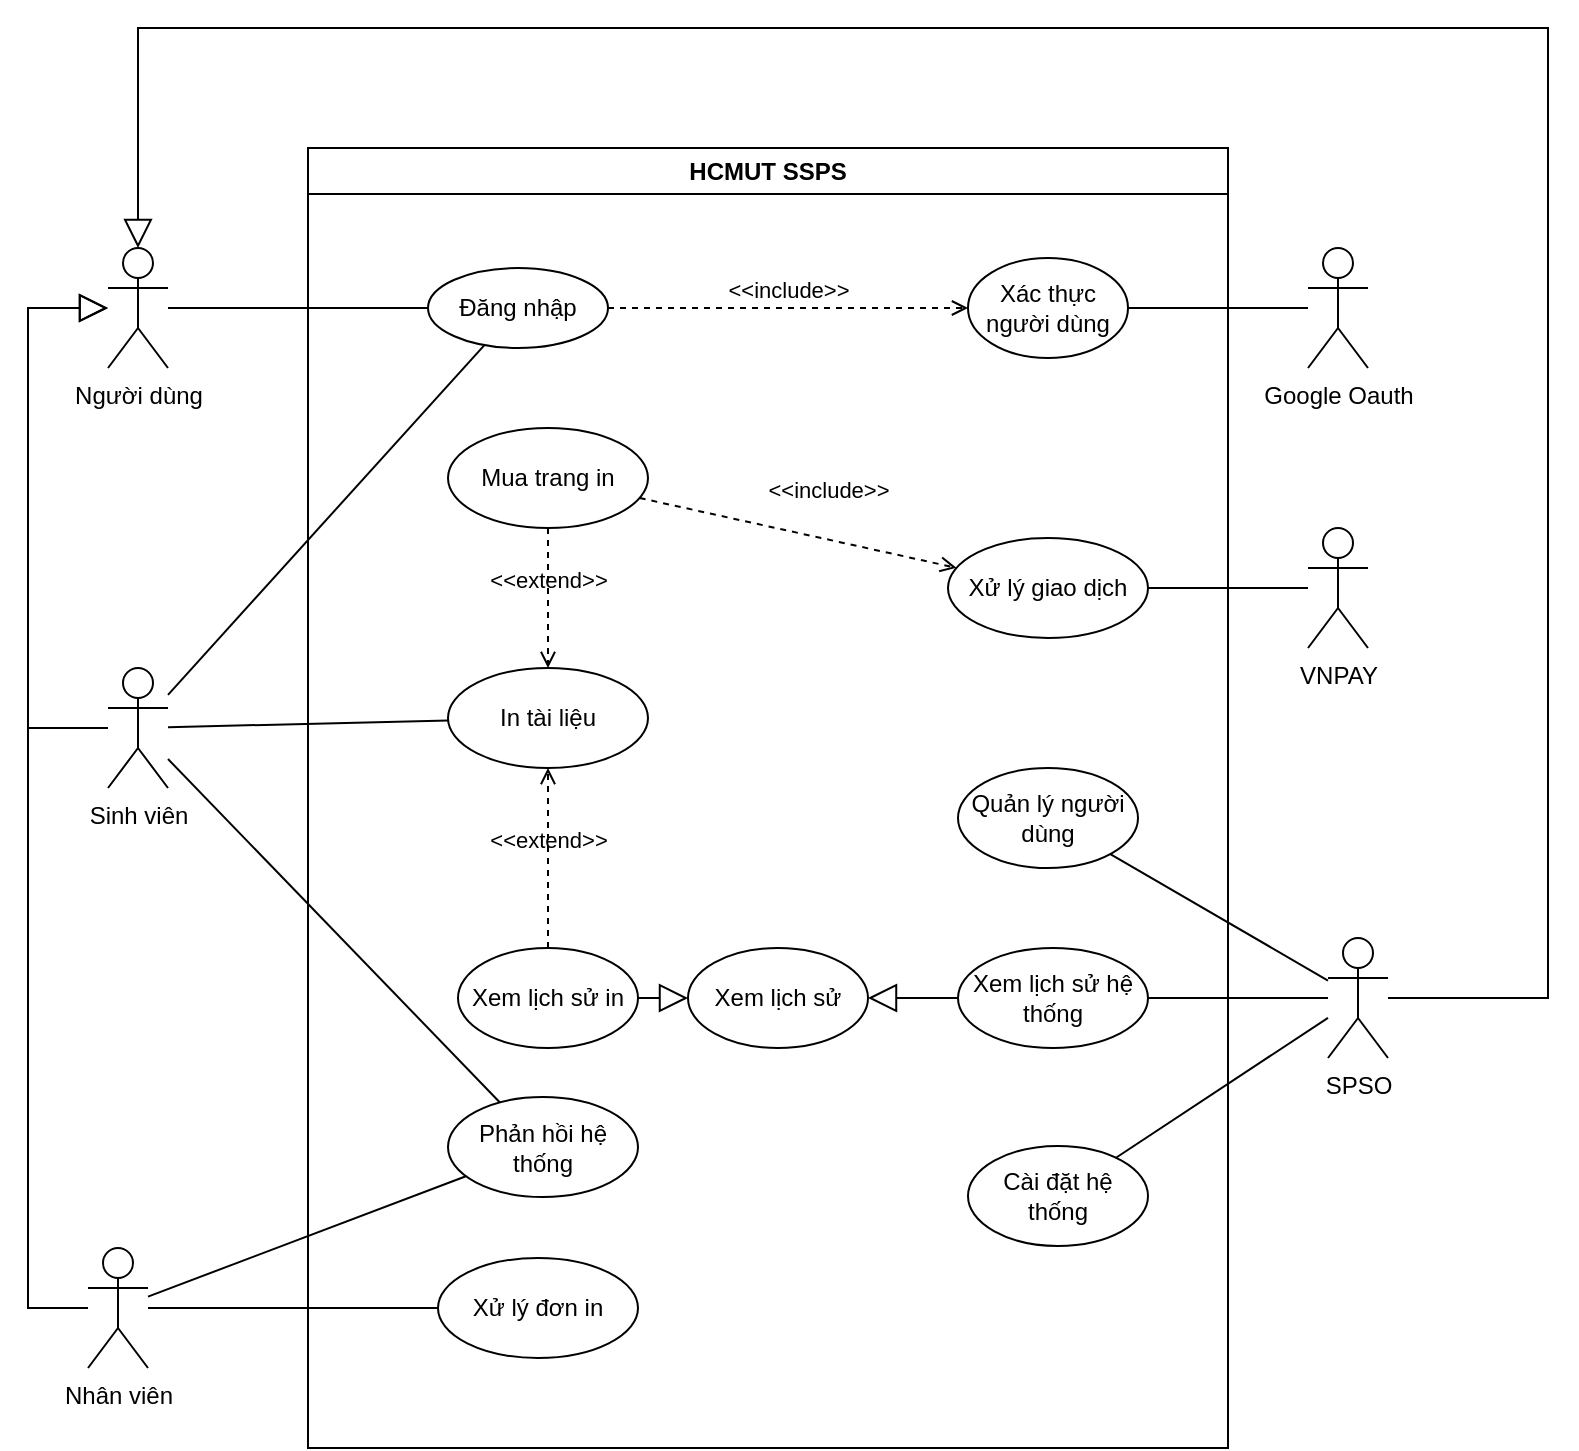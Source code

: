 <mxfile version="24.8.9">
  <diagram name="Page-1" id="cHhaSUjg56VN5WlgCcTV">
    <mxGraphModel dx="1375" dy="2207" grid="1" gridSize="10" guides="1" tooltips="1" connect="1" arrows="1" fold="1" page="1" pageScale="1" pageWidth="827" pageHeight="1169" math="0" shadow="0">
      <root>
        <mxCell id="0" />
        <mxCell id="1" parent="0" />
        <mxCell id="27C8LPdTp-JJJdX5_l5X-1" value="HCMUT SSPS" style="swimlane;whiteSpace=wrap;html=1;" vertex="1" parent="1">
          <mxGeometry x="180" y="60" width="460" height="650" as="geometry" />
        </mxCell>
        <mxCell id="27C8LPdTp-JJJdX5_l5X-5" value="Đăng nhập" style="ellipse;whiteSpace=wrap;html=1;" vertex="1" parent="27C8LPdTp-JJJdX5_l5X-1">
          <mxGeometry x="60" y="60" width="90" height="40" as="geometry" />
        </mxCell>
        <mxCell id="27C8LPdTp-JJJdX5_l5X-6" value="Xác thực người dùng" style="ellipse;whiteSpace=wrap;html=1;" vertex="1" parent="27C8LPdTp-JJJdX5_l5X-1">
          <mxGeometry x="330" y="55" width="80" height="50" as="geometry" />
        </mxCell>
        <mxCell id="27C8LPdTp-JJJdX5_l5X-9" value="&amp;lt;&amp;lt;include&amp;gt;&amp;gt;" style="html=1;verticalAlign=bottom;labelBackgroundColor=none;endArrow=open;endFill=0;dashed=1;rounded=0;" edge="1" parent="27C8LPdTp-JJJdX5_l5X-1" source="27C8LPdTp-JJJdX5_l5X-5" target="27C8LPdTp-JJJdX5_l5X-6">
          <mxGeometry width="160" relative="1" as="geometry">
            <mxPoint x="-160" y="260" as="sourcePoint" />
            <mxPoint y="260" as="targetPoint" />
          </mxGeometry>
        </mxCell>
        <mxCell id="27C8LPdTp-JJJdX5_l5X-11" value="In tài liệu" style="ellipse;whiteSpace=wrap;html=1;" vertex="1" parent="27C8LPdTp-JJJdX5_l5X-1">
          <mxGeometry x="70" y="260" width="100" height="50" as="geometry" />
        </mxCell>
        <mxCell id="27C8LPdTp-JJJdX5_l5X-12" value="Phản hồi hệ thống" style="ellipse;whiteSpace=wrap;html=1;" vertex="1" parent="27C8LPdTp-JJJdX5_l5X-1">
          <mxGeometry x="70" y="474.5" width="95" height="50" as="geometry" />
        </mxCell>
        <mxCell id="27C8LPdTp-JJJdX5_l5X-13" value="Mua trang in" style="ellipse;whiteSpace=wrap;html=1;" vertex="1" parent="27C8LPdTp-JJJdX5_l5X-1">
          <mxGeometry x="70" y="140" width="100" height="50" as="geometry" />
        </mxCell>
        <mxCell id="27C8LPdTp-JJJdX5_l5X-15" value="Cài đặt hệ thống" style="ellipse;whiteSpace=wrap;html=1;" vertex="1" parent="27C8LPdTp-JJJdX5_l5X-1">
          <mxGeometry x="330" y="499" width="90" height="50" as="geometry" />
        </mxCell>
        <mxCell id="27C8LPdTp-JJJdX5_l5X-16" value="Quản lý người dùng" style="ellipse;whiteSpace=wrap;html=1;" vertex="1" parent="27C8LPdTp-JJJdX5_l5X-1">
          <mxGeometry x="325" y="310" width="90" height="50" as="geometry" />
        </mxCell>
        <mxCell id="27C8LPdTp-JJJdX5_l5X-17" value="Xử lý giao dịch" style="ellipse;whiteSpace=wrap;html=1;" vertex="1" parent="27C8LPdTp-JJJdX5_l5X-1">
          <mxGeometry x="320" y="195" width="100" height="50" as="geometry" />
        </mxCell>
        <mxCell id="27C8LPdTp-JJJdX5_l5X-30" value="Xem lịch sử hệ thống" style="ellipse;whiteSpace=wrap;html=1;" vertex="1" parent="27C8LPdTp-JJJdX5_l5X-1">
          <mxGeometry x="325" y="400" width="95" height="50" as="geometry" />
        </mxCell>
        <mxCell id="27C8LPdTp-JJJdX5_l5X-31" value="Xem lịch sử in" style="ellipse;whiteSpace=wrap;html=1;" vertex="1" parent="27C8LPdTp-JJJdX5_l5X-1">
          <mxGeometry x="75" y="400" width="90" height="50" as="geometry" />
        </mxCell>
        <mxCell id="27C8LPdTp-JJJdX5_l5X-32" value="Xem lịch sử" style="ellipse;whiteSpace=wrap;html=1;" vertex="1" parent="27C8LPdTp-JJJdX5_l5X-1">
          <mxGeometry x="190" y="400" width="90" height="50" as="geometry" />
        </mxCell>
        <mxCell id="27C8LPdTp-JJJdX5_l5X-33" value="" style="edgeStyle=none;html=1;endSize=12;endArrow=block;endFill=0;rounded=0;" edge="1" parent="27C8LPdTp-JJJdX5_l5X-1" source="27C8LPdTp-JJJdX5_l5X-31" target="27C8LPdTp-JJJdX5_l5X-32">
          <mxGeometry width="160" relative="1" as="geometry">
            <mxPoint x="150" y="410" as="sourcePoint" />
            <mxPoint x="310" y="410" as="targetPoint" />
          </mxGeometry>
        </mxCell>
        <mxCell id="27C8LPdTp-JJJdX5_l5X-34" value="" style="edgeStyle=none;html=1;endSize=12;endArrow=block;endFill=0;rounded=0;" edge="1" parent="27C8LPdTp-JJJdX5_l5X-1" source="27C8LPdTp-JJJdX5_l5X-30" target="27C8LPdTp-JJJdX5_l5X-32">
          <mxGeometry width="160" relative="1" as="geometry">
            <mxPoint x="140" y="470" as="sourcePoint" />
            <mxPoint x="185" y="470" as="targetPoint" />
          </mxGeometry>
        </mxCell>
        <mxCell id="27C8LPdTp-JJJdX5_l5X-50" value="&amp;lt;&amp;lt;extend&amp;gt;&amp;gt;" style="html=1;verticalAlign=bottom;labelBackgroundColor=none;endArrow=open;endFill=0;dashed=1;rounded=0;" edge="1" parent="27C8LPdTp-JJJdX5_l5X-1" source="27C8LPdTp-JJJdX5_l5X-31" target="27C8LPdTp-JJJdX5_l5X-11">
          <mxGeometry width="160" relative="1" as="geometry">
            <mxPoint x="110" y="280" as="sourcePoint" />
            <mxPoint x="270" y="280" as="targetPoint" />
          </mxGeometry>
        </mxCell>
        <mxCell id="27C8LPdTp-JJJdX5_l5X-51" value="&amp;lt;&amp;lt;extend&amp;gt;&amp;gt;" style="html=1;verticalAlign=bottom;labelBackgroundColor=none;endArrow=open;endFill=0;dashed=1;rounded=0;" edge="1" parent="27C8LPdTp-JJJdX5_l5X-1" source="27C8LPdTp-JJJdX5_l5X-13" target="27C8LPdTp-JJJdX5_l5X-11">
          <mxGeometry width="160" relative="1" as="geometry">
            <mxPoint x="109" y="410" as="sourcePoint" />
            <mxPoint x="126" y="320" as="targetPoint" />
          </mxGeometry>
        </mxCell>
        <mxCell id="27C8LPdTp-JJJdX5_l5X-52" value="&amp;lt;&amp;lt;include&amp;gt;&amp;gt;" style="html=1;verticalAlign=bottom;labelBackgroundColor=none;endArrow=open;endFill=0;dashed=1;rounded=0;" edge="1" parent="27C8LPdTp-JJJdX5_l5X-1" source="27C8LPdTp-JJJdX5_l5X-13" target="27C8LPdTp-JJJdX5_l5X-17">
          <mxGeometry x="0.148" y="16" width="160" relative="1" as="geometry">
            <mxPoint x="110" y="270" as="sourcePoint" />
            <mxPoint x="270" y="270" as="targetPoint" />
            <mxPoint y="1" as="offset" />
          </mxGeometry>
        </mxCell>
        <mxCell id="27C8LPdTp-JJJdX5_l5X-55" value="Xử lý đơn in" style="ellipse;whiteSpace=wrap;html=1;" vertex="1" parent="27C8LPdTp-JJJdX5_l5X-1">
          <mxGeometry x="65" y="555" width="100" height="50" as="geometry" />
        </mxCell>
        <mxCell id="27C8LPdTp-JJJdX5_l5X-2" value="Người dùng" style="shape=umlActor;verticalLabelPosition=bottom;verticalAlign=top;html=1;outlineConnect=0;" vertex="1" parent="1">
          <mxGeometry x="80" y="110" width="30" height="60" as="geometry" />
        </mxCell>
        <mxCell id="27C8LPdTp-JJJdX5_l5X-4" value="Google Oauth" style="shape=umlActor;verticalLabelPosition=bottom;verticalAlign=top;html=1;outlineConnect=0;" vertex="1" parent="1">
          <mxGeometry x="680" y="110" width="30" height="60" as="geometry" />
        </mxCell>
        <mxCell id="27C8LPdTp-JJJdX5_l5X-7" value="" style="endArrow=none;html=1;rounded=0;" edge="1" parent="1" source="27C8LPdTp-JJJdX5_l5X-2" target="27C8LPdTp-JJJdX5_l5X-5">
          <mxGeometry width="50" height="50" relative="1" as="geometry">
            <mxPoint x="350" y="370" as="sourcePoint" />
            <mxPoint x="400" y="320" as="targetPoint" />
          </mxGeometry>
        </mxCell>
        <mxCell id="27C8LPdTp-JJJdX5_l5X-8" value="" style="endArrow=none;html=1;rounded=0;" edge="1" parent="1" source="27C8LPdTp-JJJdX5_l5X-6" target="27C8LPdTp-JJJdX5_l5X-4">
          <mxGeometry width="50" height="50" relative="1" as="geometry">
            <mxPoint x="160" y="151" as="sourcePoint" />
            <mxPoint x="270" y="157" as="targetPoint" />
          </mxGeometry>
        </mxCell>
        <mxCell id="27C8LPdTp-JJJdX5_l5X-10" value="Sinh viên" style="shape=umlActor;verticalLabelPosition=bottom;verticalAlign=top;html=1;outlineConnect=0;" vertex="1" parent="1">
          <mxGeometry x="80" y="320" width="30" height="60" as="geometry" />
        </mxCell>
        <mxCell id="27C8LPdTp-JJJdX5_l5X-28" value="VNPAY" style="shape=umlActor;verticalLabelPosition=bottom;verticalAlign=top;html=1;outlineConnect=0;" vertex="1" parent="1">
          <mxGeometry x="680" y="250" width="30" height="60" as="geometry" />
        </mxCell>
        <mxCell id="27C8LPdTp-JJJdX5_l5X-29" value="SPSO" style="shape=umlActor;verticalLabelPosition=bottom;verticalAlign=top;html=1;outlineConnect=0;" vertex="1" parent="1">
          <mxGeometry x="690" y="455" width="30" height="60" as="geometry" />
        </mxCell>
        <mxCell id="27C8LPdTp-JJJdX5_l5X-41" value="" style="edgeStyle=none;html=1;endSize=12;endArrow=block;endFill=0;rounded=0;" edge="1" parent="1" source="27C8LPdTp-JJJdX5_l5X-10" target="27C8LPdTp-JJJdX5_l5X-2">
          <mxGeometry width="160" relative="1" as="geometry">
            <mxPoint x="208.552" y="259.794" as="sourcePoint" />
            <mxPoint x="159.552" y="283.794" as="targetPoint" />
            <Array as="points">
              <mxPoint x="40" y="350" />
              <mxPoint x="40" y="140" />
            </Array>
          </mxGeometry>
        </mxCell>
        <mxCell id="27C8LPdTp-JJJdX5_l5X-42" value="" style="edgeStyle=none;html=1;endSize=12;endArrow=block;endFill=0;rounded=0;entryX=0.5;entryY=0;entryDx=0;entryDy=0;entryPerimeter=0;" edge="1" parent="1" source="27C8LPdTp-JJJdX5_l5X-29" target="27C8LPdTp-JJJdX5_l5X-2">
          <mxGeometry width="160" relative="1" as="geometry">
            <mxPoint x="398.552" y="349.794" as="sourcePoint" />
            <mxPoint x="349.552" y="373.794" as="targetPoint" />
            <Array as="points">
              <mxPoint x="800" y="485" />
              <mxPoint x="800" />
              <mxPoint x="95" />
            </Array>
          </mxGeometry>
        </mxCell>
        <mxCell id="27C8LPdTp-JJJdX5_l5X-44" value="" style="endArrow=none;html=1;rounded=0;" edge="1" parent="1" source="27C8LPdTp-JJJdX5_l5X-10" target="27C8LPdTp-JJJdX5_l5X-12">
          <mxGeometry relative="1" as="geometry">
            <mxPoint x="300" y="390" as="sourcePoint" />
            <mxPoint x="270" y="360" as="targetPoint" />
          </mxGeometry>
        </mxCell>
        <mxCell id="27C8LPdTp-JJJdX5_l5X-47" value="" style="endArrow=none;html=1;rounded=0;" edge="1" parent="1" source="27C8LPdTp-JJJdX5_l5X-10" target="27C8LPdTp-JJJdX5_l5X-11">
          <mxGeometry relative="1" as="geometry">
            <mxPoint x="120" y="379" as="sourcePoint" />
            <mxPoint x="262" y="562" as="targetPoint" />
          </mxGeometry>
        </mxCell>
        <mxCell id="27C8LPdTp-JJJdX5_l5X-48" value="" style="endArrow=none;html=1;rounded=0;" edge="1" parent="1" source="27C8LPdTp-JJJdX5_l5X-10" target="27C8LPdTp-JJJdX5_l5X-5">
          <mxGeometry relative="1" as="geometry">
            <mxPoint x="120" y="351" as="sourcePoint" />
            <mxPoint x="252" y="274" as="targetPoint" />
          </mxGeometry>
        </mxCell>
        <mxCell id="27C8LPdTp-JJJdX5_l5X-49" value="" style="endArrow=none;html=1;rounded=0;" edge="1" parent="1" source="27C8LPdTp-JJJdX5_l5X-30" target="27C8LPdTp-JJJdX5_l5X-29">
          <mxGeometry relative="1" as="geometry">
            <mxPoint x="290" y="468.459" as="sourcePoint" />
            <mxPoint x="431" y="390.459" as="targetPoint" />
          </mxGeometry>
        </mxCell>
        <mxCell id="27C8LPdTp-JJJdX5_l5X-53" value="" style="endArrow=none;html=1;rounded=0;" edge="1" parent="1" source="27C8LPdTp-JJJdX5_l5X-17" target="27C8LPdTp-JJJdX5_l5X-28">
          <mxGeometry relative="1" as="geometry">
            <mxPoint x="300" y="368.459" as="sourcePoint" />
            <mxPoint x="441" y="290.459" as="targetPoint" />
          </mxGeometry>
        </mxCell>
        <mxCell id="27C8LPdTp-JJJdX5_l5X-54" value="Nhân viên" style="shape=umlActor;verticalLabelPosition=bottom;verticalAlign=top;html=1;outlineConnect=0;" vertex="1" parent="1">
          <mxGeometry x="70" y="610" width="30" height="60" as="geometry" />
        </mxCell>
        <mxCell id="27C8LPdTp-JJJdX5_l5X-56" value="" style="edgeStyle=none;html=1;endSize=12;endArrow=block;endFill=0;rounded=0;" edge="1" parent="1" source="27C8LPdTp-JJJdX5_l5X-54" target="27C8LPdTp-JJJdX5_l5X-2">
          <mxGeometry width="160" relative="1" as="geometry">
            <mxPoint x="328.552" y="419.794" as="sourcePoint" />
            <mxPoint x="279.552" y="443.794" as="targetPoint" />
            <Array as="points">
              <mxPoint x="40" y="640" />
              <mxPoint x="40" y="140" />
            </Array>
          </mxGeometry>
        </mxCell>
        <mxCell id="27C8LPdTp-JJJdX5_l5X-57" value="" style="endArrow=none;html=1;rounded=0;" edge="1" parent="1" source="27C8LPdTp-JJJdX5_l5X-54" target="27C8LPdTp-JJJdX5_l5X-55">
          <mxGeometry relative="1" as="geometry">
            <mxPoint x="340" y="488.459" as="sourcePoint" />
            <mxPoint x="481" y="410.459" as="targetPoint" />
          </mxGeometry>
        </mxCell>
        <mxCell id="27C8LPdTp-JJJdX5_l5X-58" value="" style="endArrow=none;html=1;rounded=0;" edge="1" parent="1" source="27C8LPdTp-JJJdX5_l5X-15" target="27C8LPdTp-JJJdX5_l5X-29">
          <mxGeometry relative="1" as="geometry">
            <mxPoint x="340" y="478.459" as="sourcePoint" />
            <mxPoint x="481" y="400.459" as="targetPoint" />
          </mxGeometry>
        </mxCell>
        <mxCell id="27C8LPdTp-JJJdX5_l5X-59" value="" style="endArrow=none;html=1;rounded=0;" edge="1" parent="1" source="27C8LPdTp-JJJdX5_l5X-16" target="27C8LPdTp-JJJdX5_l5X-29">
          <mxGeometry relative="1" as="geometry">
            <mxPoint x="594" y="575" as="sourcePoint" />
            <mxPoint x="700" y="505" as="targetPoint" />
          </mxGeometry>
        </mxCell>
        <mxCell id="27C8LPdTp-JJJdX5_l5X-60" value="" style="endArrow=none;html=1;rounded=0;" edge="1" parent="1" source="27C8LPdTp-JJJdX5_l5X-54" target="27C8LPdTp-JJJdX5_l5X-12">
          <mxGeometry relative="1" as="geometry">
            <mxPoint x="280" y="538.459" as="sourcePoint" />
            <mxPoint x="421" y="460.459" as="targetPoint" />
          </mxGeometry>
        </mxCell>
      </root>
    </mxGraphModel>
  </diagram>
</mxfile>
